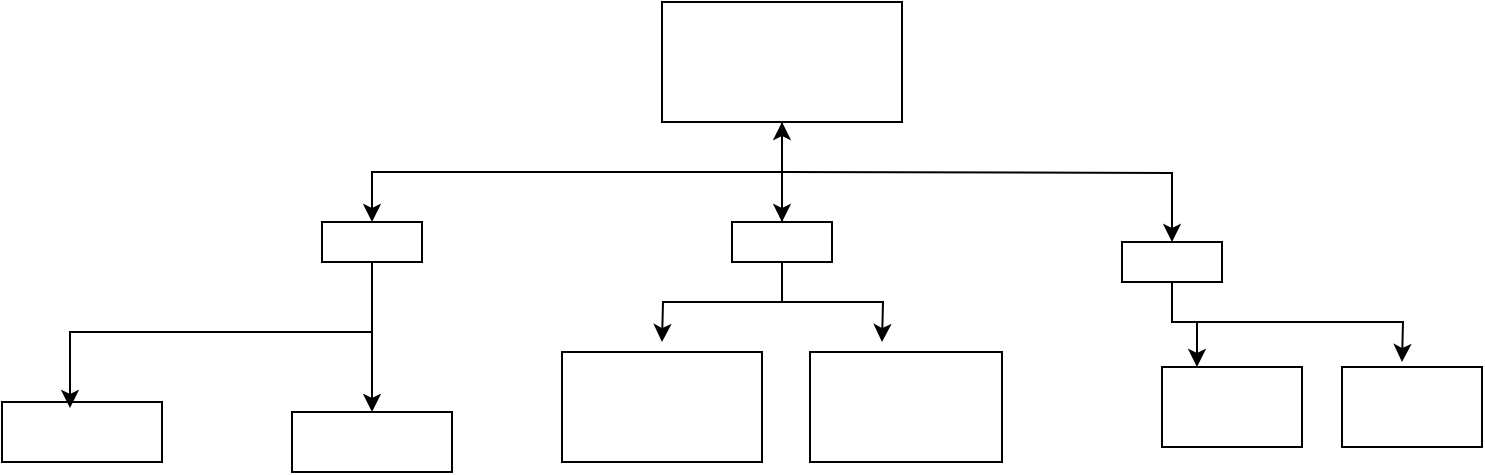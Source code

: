 <mxfile version="26.0.15">
  <diagram id="C5RBs43oDa-KdzZeNtuy" name="Page-1">
    <mxGraphModel dx="1434" dy="772" grid="1" gridSize="10" guides="1" tooltips="1" connect="1" arrows="1" fold="1" page="1" pageScale="1" pageWidth="827" pageHeight="1169" math="0" shadow="0">
      <root>
        <mxCell id="WIyWlLk6GJQsqaUBKTNV-0" />
        <mxCell id="WIyWlLk6GJQsqaUBKTNV-1" parent="WIyWlLk6GJQsqaUBKTNV-0" />
        <mxCell id="3LglYpqWa5ygs2vzz9fM-13" style="edgeStyle=orthogonalEdgeStyle;rounded=0;orthogonalLoop=1;jettySize=auto;html=1;entryX=0.5;entryY=0;entryDx=0;entryDy=0;" edge="1" parent="WIyWlLk6GJQsqaUBKTNV-1" source="3LglYpqWa5ygs2vzz9fM-1" target="3LglYpqWa5ygs2vzz9fM-10">
          <mxGeometry relative="1" as="geometry" />
        </mxCell>
        <mxCell id="3LglYpqWa5ygs2vzz9fM-1" value="" style="rounded=0;whiteSpace=wrap;html=1;" vertex="1" parent="WIyWlLk6GJQsqaUBKTNV-1">
          <mxGeometry x="340" y="30" width="120" height="60" as="geometry" />
        </mxCell>
        <mxCell id="3LglYpqWa5ygs2vzz9fM-35" style="edgeStyle=orthogonalEdgeStyle;rounded=0;orthogonalLoop=1;jettySize=auto;html=1;" edge="1" parent="WIyWlLk6GJQsqaUBKTNV-1" source="3LglYpqWa5ygs2vzz9fM-9" target="3LglYpqWa5ygs2vzz9fM-17">
          <mxGeometry relative="1" as="geometry" />
        </mxCell>
        <mxCell id="3LglYpqWa5ygs2vzz9fM-9" value="" style="rounded=0;whiteSpace=wrap;html=1;" vertex="1" parent="WIyWlLk6GJQsqaUBKTNV-1">
          <mxGeometry x="170" y="140" width="50" height="20" as="geometry" />
        </mxCell>
        <mxCell id="3LglYpqWa5ygs2vzz9fM-22" value="" style="edgeStyle=orthogonalEdgeStyle;rounded=0;orthogonalLoop=1;jettySize=auto;html=1;" edge="1" parent="WIyWlLk6GJQsqaUBKTNV-1" source="3LglYpqWa5ygs2vzz9fM-10" target="3LglYpqWa5ygs2vzz9fM-1">
          <mxGeometry relative="1" as="geometry" />
        </mxCell>
        <mxCell id="3LglYpqWa5ygs2vzz9fM-36" style="edgeStyle=orthogonalEdgeStyle;rounded=0;orthogonalLoop=1;jettySize=auto;html=1;exitX=0.5;exitY=1;exitDx=0;exitDy=0;" edge="1" parent="WIyWlLk6GJQsqaUBKTNV-1" source="3LglYpqWa5ygs2vzz9fM-10">
          <mxGeometry relative="1" as="geometry">
            <mxPoint x="340" y="200" as="targetPoint" />
          </mxGeometry>
        </mxCell>
        <mxCell id="3LglYpqWa5ygs2vzz9fM-37" style="edgeStyle=orthogonalEdgeStyle;rounded=0;orthogonalLoop=1;jettySize=auto;html=1;exitX=0.5;exitY=1;exitDx=0;exitDy=0;" edge="1" parent="WIyWlLk6GJQsqaUBKTNV-1" source="3LglYpqWa5ygs2vzz9fM-10">
          <mxGeometry relative="1" as="geometry">
            <mxPoint x="450" y="200" as="targetPoint" />
          </mxGeometry>
        </mxCell>
        <mxCell id="3LglYpqWa5ygs2vzz9fM-10" value="" style="rounded=0;whiteSpace=wrap;html=1;" vertex="1" parent="WIyWlLk6GJQsqaUBKTNV-1">
          <mxGeometry x="375" y="140" width="50" height="20" as="geometry" />
        </mxCell>
        <mxCell id="3LglYpqWa5ygs2vzz9fM-12" style="edgeStyle=orthogonalEdgeStyle;rounded=0;orthogonalLoop=1;jettySize=auto;html=1;exitX=0.5;exitY=1;exitDx=0;exitDy=0;entryX=0.5;entryY=0;entryDx=0;entryDy=0;" edge="1" parent="WIyWlLk6GJQsqaUBKTNV-1" source="3LglYpqWa5ygs2vzz9fM-1" target="3LglYpqWa5ygs2vzz9fM-9">
          <mxGeometry relative="1" as="geometry">
            <Array as="points">
              <mxPoint x="400" y="115" />
              <mxPoint x="195" y="115" />
            </Array>
          </mxGeometry>
        </mxCell>
        <mxCell id="3LglYpqWa5ygs2vzz9fM-15" value="" style="rounded=0;whiteSpace=wrap;html=1;" vertex="1" parent="WIyWlLk6GJQsqaUBKTNV-1">
          <mxGeometry x="10" y="230" width="80" height="30" as="geometry" />
        </mxCell>
        <mxCell id="3LglYpqWa5ygs2vzz9fM-17" value="" style="rounded=0;whiteSpace=wrap;html=1;" vertex="1" parent="WIyWlLk6GJQsqaUBKTNV-1">
          <mxGeometry x="155" y="235" width="80" height="30" as="geometry" />
        </mxCell>
        <mxCell id="3LglYpqWa5ygs2vzz9fM-24" style="edgeStyle=orthogonalEdgeStyle;rounded=0;orthogonalLoop=1;jettySize=auto;html=1;exitX=0.5;exitY=1;exitDx=0;exitDy=0;" edge="1" parent="WIyWlLk6GJQsqaUBKTNV-1" source="3LglYpqWa5ygs2vzz9fM-10" target="3LglYpqWa5ygs2vzz9fM-10">
          <mxGeometry relative="1" as="geometry" />
        </mxCell>
        <mxCell id="3LglYpqWa5ygs2vzz9fM-27" value="" style="edgeStyle=orthogonalEdgeStyle;rounded=0;orthogonalLoop=1;jettySize=auto;html=1;entryX=0.5;entryY=0;entryDx=0;entryDy=0;" edge="1" parent="WIyWlLk6GJQsqaUBKTNV-1" target="3LglYpqWa5ygs2vzz9fM-25">
          <mxGeometry relative="1" as="geometry">
            <mxPoint x="400" y="115" as="sourcePoint" />
            <mxPoint x="585" y="205" as="targetPoint" />
          </mxGeometry>
        </mxCell>
        <mxCell id="3LglYpqWa5ygs2vzz9fM-38" style="edgeStyle=orthogonalEdgeStyle;rounded=0;orthogonalLoop=1;jettySize=auto;html=1;exitX=0.5;exitY=1;exitDx=0;exitDy=0;entryX=0.25;entryY=0;entryDx=0;entryDy=0;" edge="1" parent="WIyWlLk6GJQsqaUBKTNV-1" source="3LglYpqWa5ygs2vzz9fM-25" target="3LglYpqWa5ygs2vzz9fM-33">
          <mxGeometry relative="1" as="geometry">
            <Array as="points">
              <mxPoint x="595" y="190" />
              <mxPoint x="608" y="190" />
            </Array>
          </mxGeometry>
        </mxCell>
        <mxCell id="3LglYpqWa5ygs2vzz9fM-40" style="edgeStyle=orthogonalEdgeStyle;rounded=0;orthogonalLoop=1;jettySize=auto;html=1;exitX=0.5;exitY=1;exitDx=0;exitDy=0;" edge="1" parent="WIyWlLk6GJQsqaUBKTNV-1" source="3LglYpqWa5ygs2vzz9fM-25">
          <mxGeometry relative="1" as="geometry">
            <mxPoint x="710" y="210" as="targetPoint" />
          </mxGeometry>
        </mxCell>
        <mxCell id="3LglYpqWa5ygs2vzz9fM-25" value="" style="rounded=0;whiteSpace=wrap;html=1;" vertex="1" parent="WIyWlLk6GJQsqaUBKTNV-1">
          <mxGeometry x="570" y="150" width="50" height="20" as="geometry" />
        </mxCell>
        <mxCell id="3LglYpqWa5ygs2vzz9fM-29" value="" style="rounded=0;whiteSpace=wrap;html=1;" vertex="1" parent="WIyWlLk6GJQsqaUBKTNV-1">
          <mxGeometry x="290" y="205" width="100" height="55" as="geometry" />
        </mxCell>
        <mxCell id="3LglYpqWa5ygs2vzz9fM-30" value="" style="rounded=0;whiteSpace=wrap;html=1;" vertex="1" parent="WIyWlLk6GJQsqaUBKTNV-1">
          <mxGeometry x="414" y="205" width="96" height="55" as="geometry" />
        </mxCell>
        <mxCell id="3LglYpqWa5ygs2vzz9fM-32" value="" style="rounded=0;whiteSpace=wrap;html=1;" vertex="1" parent="WIyWlLk6GJQsqaUBKTNV-1">
          <mxGeometry x="680" y="212.5" width="70" height="40" as="geometry" />
        </mxCell>
        <mxCell id="3LglYpqWa5ygs2vzz9fM-33" value="" style="rounded=0;whiteSpace=wrap;html=1;" vertex="1" parent="WIyWlLk6GJQsqaUBKTNV-1">
          <mxGeometry x="590" y="212.5" width="70" height="40" as="geometry" />
        </mxCell>
        <mxCell id="3LglYpqWa5ygs2vzz9fM-34" style="edgeStyle=orthogonalEdgeStyle;rounded=0;orthogonalLoop=1;jettySize=auto;html=1;exitX=0.5;exitY=1;exitDx=0;exitDy=0;entryX=0.425;entryY=0.1;entryDx=0;entryDy=0;entryPerimeter=0;" edge="1" parent="WIyWlLk6GJQsqaUBKTNV-1" source="3LglYpqWa5ygs2vzz9fM-9" target="3LglYpqWa5ygs2vzz9fM-15">
          <mxGeometry relative="1" as="geometry" />
        </mxCell>
      </root>
    </mxGraphModel>
  </diagram>
</mxfile>

